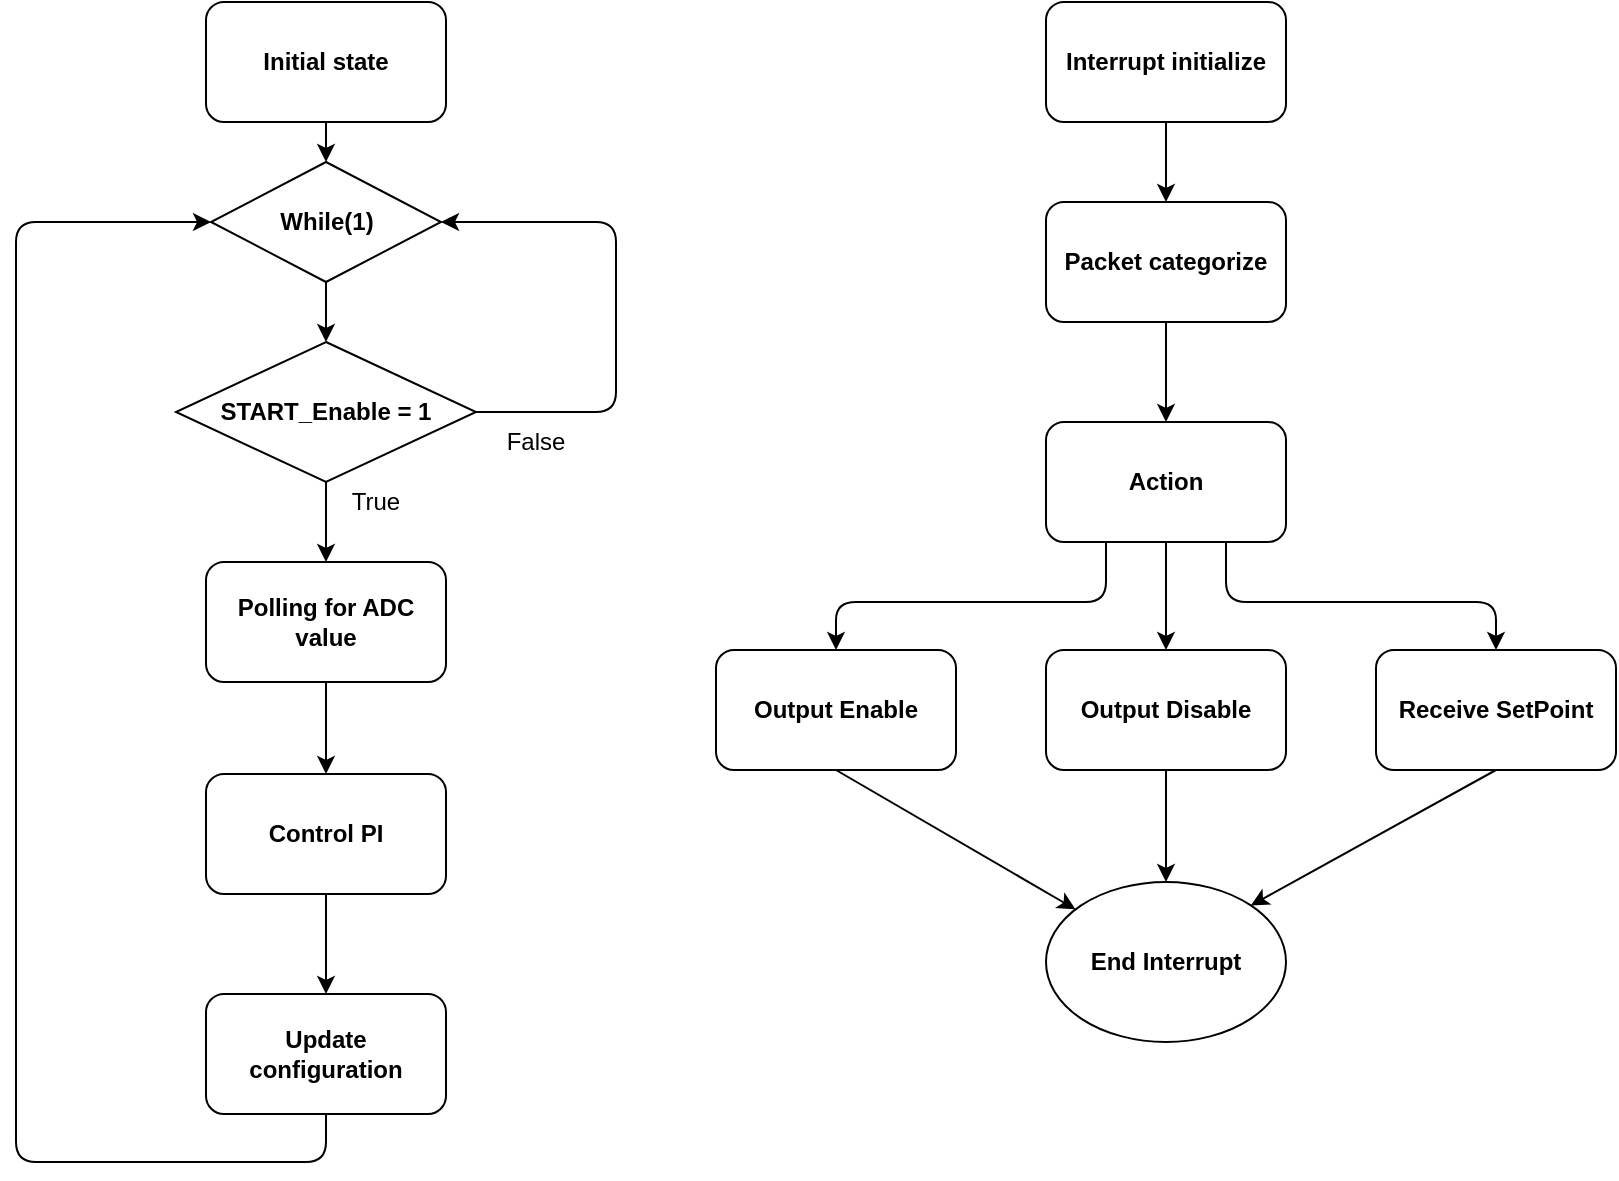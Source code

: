 <mxfile version="13.10.1" type="device"><diagram id="nWkqk3UMku4UsOoiYn4Y" name="Page-1"><mxGraphModel dx="868" dy="465" grid="1" gridSize="10" guides="1" tooltips="1" connect="1" arrows="1" fold="1" page="1" pageScale="1" pageWidth="1169" pageHeight="827" math="0" shadow="0"><root><mxCell id="0"/><mxCell id="1" parent="0"/><mxCell id="36mKsv49j9jzz3r_SB4E-1" value="&lt;b&gt;While(1)&lt;/b&gt;" style="rhombus;whiteSpace=wrap;html=1;" parent="1" vertex="1"><mxGeometry x="167.5" y="120" width="115" height="60" as="geometry"/></mxCell><mxCell id="36mKsv49j9jzz3r_SB4E-2" value="&lt;b&gt;START_Enable = 1&lt;br&gt;&lt;/b&gt;" style="rhombus;whiteSpace=wrap;html=1;" parent="1" vertex="1"><mxGeometry x="150" y="210" width="150" height="70" as="geometry"/></mxCell><mxCell id="36mKsv49j9jzz3r_SB4E-3" value="" style="endArrow=classic;html=1;exitX=0.5;exitY=1;exitDx=0;exitDy=0;entryX=0.5;entryY=0;entryDx=0;entryDy=0;" parent="1" source="36mKsv49j9jzz3r_SB4E-4" target="36mKsv49j9jzz3r_SB4E-1" edge="1"><mxGeometry width="50" height="50" relative="1" as="geometry"><mxPoint x="175" y="190" as="sourcePoint"/><mxPoint x="225" y="140" as="targetPoint"/></mxGeometry></mxCell><mxCell id="36mKsv49j9jzz3r_SB4E-4" value="&lt;b&gt;Initial state&lt;br&gt;&lt;/b&gt;" style="rounded=1;whiteSpace=wrap;html=1;" parent="1" vertex="1"><mxGeometry x="165" y="40" width="120" height="60" as="geometry"/></mxCell><mxCell id="36mKsv49j9jzz3r_SB4E-6" value="" style="endArrow=classic;html=1;exitX=0.5;exitY=1;exitDx=0;exitDy=0;entryX=0.5;entryY=0;entryDx=0;entryDy=0;" parent="1" source="36mKsv49j9jzz3r_SB4E-1" target="36mKsv49j9jzz3r_SB4E-2" edge="1"><mxGeometry width="50" height="50" relative="1" as="geometry"><mxPoint x="285" y="190" as="sourcePoint"/><mxPoint x="335" y="140" as="targetPoint"/></mxGeometry></mxCell><mxCell id="36mKsv49j9jzz3r_SB4E-7" value="" style="endArrow=classic;html=1;exitX=0.5;exitY=1;exitDx=0;exitDy=0;" parent="1" source="36mKsv49j9jzz3r_SB4E-2" target="36mKsv49j9jzz3r_SB4E-8" edge="1"><mxGeometry width="50" height="50" relative="1" as="geometry"><mxPoint x="265" y="384" as="sourcePoint"/><mxPoint x="225" y="350" as="targetPoint"/></mxGeometry></mxCell><mxCell id="36mKsv49j9jzz3r_SB4E-8" value="&lt;b&gt;Polling for ADC value&lt;br&gt;&lt;/b&gt;" style="rounded=1;whiteSpace=wrap;html=1;" parent="1" vertex="1"><mxGeometry x="165" y="320" width="120" height="60" as="geometry"/></mxCell><mxCell id="36mKsv49j9jzz3r_SB4E-9" value="&lt;b&gt;Control PI&lt;br&gt;&lt;/b&gt;" style="rounded=1;whiteSpace=wrap;html=1;" parent="1" vertex="1"><mxGeometry x="165" y="426" width="120" height="60" as="geometry"/></mxCell><mxCell id="36mKsv49j9jzz3r_SB4E-10" value="" style="endArrow=classic;html=1;exitX=0.5;exitY=1;exitDx=0;exitDy=0;entryX=0.5;entryY=0;entryDx=0;entryDy=0;" parent="1" source="36mKsv49j9jzz3r_SB4E-8" target="36mKsv49j9jzz3r_SB4E-9" edge="1"><mxGeometry width="50" height="50" relative="1" as="geometry"><mxPoint x="235" y="416" as="sourcePoint"/><mxPoint x="285" y="366" as="targetPoint"/></mxGeometry></mxCell><mxCell id="36mKsv49j9jzz3r_SB4E-11" value="&lt;b&gt;Update configuration&lt;br&gt;&lt;/b&gt;" style="rounded=1;whiteSpace=wrap;html=1;" parent="1" vertex="1"><mxGeometry x="165" y="536" width="120" height="60" as="geometry"/></mxCell><mxCell id="36mKsv49j9jzz3r_SB4E-12" value="" style="endArrow=classic;html=1;exitX=0.5;exitY=1;exitDx=0;exitDy=0;entryX=0.5;entryY=0;entryDx=0;entryDy=0;" parent="1" source="36mKsv49j9jzz3r_SB4E-9" target="36mKsv49j9jzz3r_SB4E-11" edge="1"><mxGeometry width="50" height="50" relative="1" as="geometry"><mxPoint x="305" y="316" as="sourcePoint"/><mxPoint x="355" y="266" as="targetPoint"/></mxGeometry></mxCell><mxCell id="36mKsv49j9jzz3r_SB4E-13" value="" style="endArrow=classic;html=1;exitX=0.5;exitY=1;exitDx=0;exitDy=0;entryX=0;entryY=0.5;entryDx=0;entryDy=0;" parent="1" source="36mKsv49j9jzz3r_SB4E-11" target="36mKsv49j9jzz3r_SB4E-1" edge="1"><mxGeometry width="50" height="50" relative="1" as="geometry"><mxPoint x="250" y="680" as="sourcePoint"/><mxPoint x="300" y="630" as="targetPoint"/><Array as="points"><mxPoint x="225" y="620"/><mxPoint x="70" y="620"/><mxPoint x="70" y="150"/></Array></mxGeometry></mxCell><mxCell id="36mKsv49j9jzz3r_SB4E-14" value="True" style="text;html=1;strokeColor=none;fillColor=none;align=center;verticalAlign=middle;whiteSpace=wrap;rounded=0;" parent="1" vertex="1"><mxGeometry x="230" y="280" width="40" height="20" as="geometry"/></mxCell><mxCell id="36mKsv49j9jzz3r_SB4E-15" value="&lt;div&gt;False&lt;/div&gt;" style="text;html=1;strokeColor=none;fillColor=none;align=center;verticalAlign=middle;whiteSpace=wrap;rounded=0;" parent="1" vertex="1"><mxGeometry x="310" y="250" width="40" height="20" as="geometry"/></mxCell><mxCell id="36mKsv49j9jzz3r_SB4E-16" value="" style="endArrow=classic;html=1;exitX=1;exitY=0.5;exitDx=0;exitDy=0;entryX=1;entryY=0.5;entryDx=0;entryDy=0;" parent="1" source="36mKsv49j9jzz3r_SB4E-2" target="36mKsv49j9jzz3r_SB4E-1" edge="1"><mxGeometry width="50" height="50" relative="1" as="geometry"><mxPoint x="320" y="250" as="sourcePoint"/><mxPoint x="370" y="200" as="targetPoint"/><Array as="points"><mxPoint x="370" y="245"/><mxPoint x="370" y="150"/></Array></mxGeometry></mxCell><mxCell id="36mKsv49j9jzz3r_SB4E-17" value="&lt;b&gt;Interrupt initialize&lt;br&gt;&lt;/b&gt;" style="rounded=1;whiteSpace=wrap;html=1;" parent="1" vertex="1"><mxGeometry x="585" y="40" width="120" height="60" as="geometry"/></mxCell><mxCell id="36mKsv49j9jzz3r_SB4E-18" value="&lt;b&gt;Packet categorize&lt;br&gt;&lt;/b&gt;" style="rounded=1;whiteSpace=wrap;html=1;" parent="1" vertex="1"><mxGeometry x="585" y="140" width="120" height="60" as="geometry"/></mxCell><mxCell id="36mKsv49j9jzz3r_SB4E-19" value="" style="endArrow=classic;html=1;exitX=0.5;exitY=1;exitDx=0;exitDy=0;entryX=0.5;entryY=0;entryDx=0;entryDy=0;" parent="1" source="36mKsv49j9jzz3r_SB4E-17" target="36mKsv49j9jzz3r_SB4E-18" edge="1"><mxGeometry width="50" height="50" relative="1" as="geometry"><mxPoint x="705" y="110" as="sourcePoint"/><mxPoint x="755" y="60" as="targetPoint"/></mxGeometry></mxCell><mxCell id="c50L7eQwQZ5i2USa9H3b-1" value="&lt;b&gt;Action&lt;/b&gt;" style="rounded=1;whiteSpace=wrap;html=1;" vertex="1" parent="1"><mxGeometry x="585" y="250" width="120" height="60" as="geometry"/></mxCell><mxCell id="c50L7eQwQZ5i2USa9H3b-2" value="" style="endArrow=classic;html=1;exitX=0.5;exitY=1;exitDx=0;exitDy=0;entryX=0.5;entryY=0;entryDx=0;entryDy=0;" edge="1" parent="1" source="36mKsv49j9jzz3r_SB4E-18" target="c50L7eQwQZ5i2USa9H3b-1"><mxGeometry width="50" height="50" relative="1" as="geometry"><mxPoint x="715" y="220" as="sourcePoint"/><mxPoint x="765" y="170" as="targetPoint"/></mxGeometry></mxCell><mxCell id="c50L7eQwQZ5i2USa9H3b-3" value="&lt;b&gt;Output Enable&lt;/b&gt;" style="rounded=1;whiteSpace=wrap;html=1;" vertex="1" parent="1"><mxGeometry x="420" y="364" width="120" height="60" as="geometry"/></mxCell><mxCell id="c50L7eQwQZ5i2USa9H3b-14" value="" style="edgeStyle=orthogonalEdgeStyle;rounded=0;orthogonalLoop=1;jettySize=auto;html=1;" edge="1" parent="1" source="c50L7eQwQZ5i2USa9H3b-4" target="c50L7eQwQZ5i2USa9H3b-12"><mxGeometry relative="1" as="geometry"/></mxCell><mxCell id="c50L7eQwQZ5i2USa9H3b-4" value="&lt;b&gt;Output Disable&lt;/b&gt;" style="rounded=1;whiteSpace=wrap;html=1;" vertex="1" parent="1"><mxGeometry x="585" y="364" width="120" height="60" as="geometry"/></mxCell><mxCell id="c50L7eQwQZ5i2USa9H3b-5" value="&lt;b&gt;Receive SetPoint&lt;/b&gt;" style="rounded=1;whiteSpace=wrap;html=1;" vertex="1" parent="1"><mxGeometry x="750" y="364" width="120" height="60" as="geometry"/></mxCell><mxCell id="c50L7eQwQZ5i2USa9H3b-6" value="" style="endArrow=classic;html=1;entryX=0.5;entryY=0;entryDx=0;entryDy=0;exitX=0.5;exitY=1;exitDx=0;exitDy=0;" edge="1" parent="1" source="c50L7eQwQZ5i2USa9H3b-1" target="c50L7eQwQZ5i2USa9H3b-4"><mxGeometry width="50" height="50" relative="1" as="geometry"><mxPoint x="480" y="320" as="sourcePoint"/><mxPoint x="530" y="270" as="targetPoint"/></mxGeometry></mxCell><mxCell id="c50L7eQwQZ5i2USa9H3b-8" value="" style="endArrow=classic;html=1;entryX=0.5;entryY=0;entryDx=0;entryDy=0;exitX=0.25;exitY=1;exitDx=0;exitDy=0;" edge="1" parent="1" source="c50L7eQwQZ5i2USa9H3b-1" target="c50L7eQwQZ5i2USa9H3b-3"><mxGeometry width="50" height="50" relative="1" as="geometry"><mxPoint x="420" y="290" as="sourcePoint"/><mxPoint x="470" y="240" as="targetPoint"/><Array as="points"><mxPoint x="615" y="340"/><mxPoint x="480" y="340"/></Array></mxGeometry></mxCell><mxCell id="c50L7eQwQZ5i2USa9H3b-10" value="" style="endArrow=classic;html=1;entryX=0.5;entryY=0;entryDx=0;entryDy=0;exitX=0.75;exitY=1;exitDx=0;exitDy=0;" edge="1" parent="1" source="c50L7eQwQZ5i2USa9H3b-1" target="c50L7eQwQZ5i2USa9H3b-5"><mxGeometry width="50" height="50" relative="1" as="geometry"><mxPoint x="750" y="320" as="sourcePoint"/><mxPoint x="800" y="270" as="targetPoint"/><Array as="points"><mxPoint x="675" y="340"/><mxPoint x="810" y="340"/></Array></mxGeometry></mxCell><mxCell id="c50L7eQwQZ5i2USa9H3b-11" value="" style="endArrow=classic;html=1;exitX=0.5;exitY=1;exitDx=0;exitDy=0;" edge="1" parent="1" source="c50L7eQwQZ5i2USa9H3b-3" target="c50L7eQwQZ5i2USa9H3b-12"><mxGeometry width="50" height="50" relative="1" as="geometry"><mxPoint x="490" y="500" as="sourcePoint"/><mxPoint x="610" y="480" as="targetPoint"/></mxGeometry></mxCell><mxCell id="c50L7eQwQZ5i2USa9H3b-12" value="&lt;b&gt;End Interrupt&lt;br&gt;&lt;/b&gt;" style="ellipse;whiteSpace=wrap;html=1;" vertex="1" parent="1"><mxGeometry x="585" y="480" width="120" height="80" as="geometry"/></mxCell><mxCell id="c50L7eQwQZ5i2USa9H3b-15" value="" style="endArrow=classic;html=1;entryX=1;entryY=0;entryDx=0;entryDy=0;exitX=0.5;exitY=1;exitDx=0;exitDy=0;" edge="1" parent="1" source="c50L7eQwQZ5i2USa9H3b-5" target="c50L7eQwQZ5i2USa9H3b-12"><mxGeometry width="50" height="50" relative="1" as="geometry"><mxPoint x="420" y="510" as="sourcePoint"/><mxPoint x="470" y="460" as="targetPoint"/></mxGeometry></mxCell></root></mxGraphModel></diagram></mxfile>